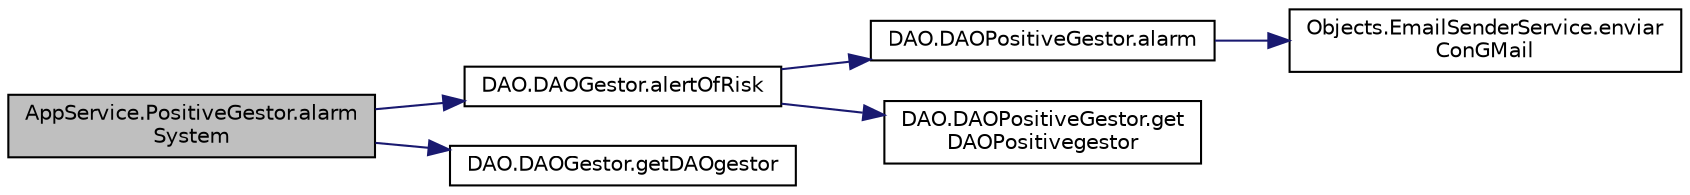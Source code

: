 digraph "AppService.PositiveGestor.alarmSystem"
{
 // LATEX_PDF_SIZE
  edge [fontname="Helvetica",fontsize="10",labelfontname="Helvetica",labelfontsize="10"];
  node [fontname="Helvetica",fontsize="10",shape=record];
  rankdir="LR";
  Node1 [label="AppService.PositiveGestor.alarm\lSystem",height=0.2,width=0.4,color="black", fillcolor="grey75", style="filled", fontcolor="black",tooltip=" "];
  Node1 -> Node2 [color="midnightblue",fontsize="10",style="solid",fontname="Helvetica"];
  Node2 [label="DAO.DAOGestor.alertOfRisk",height=0.2,width=0.4,color="black", fillcolor="white", style="filled",URL="$class_d_a_o_1_1_d_a_o_gestor.html#a2805aab1cb1782a40a8ccc40ca30943e",tooltip=" "];
  Node2 -> Node3 [color="midnightblue",fontsize="10",style="solid",fontname="Helvetica"];
  Node3 [label="DAO.DAOPositiveGestor.alarm",height=0.2,width=0.4,color="black", fillcolor="white", style="filled",URL="$class_d_a_o_1_1_d_a_o_positive_gestor.html#a827b0b923e9d2cdec28e43a08b3193ca",tooltip=" "];
  Node3 -> Node4 [color="midnightblue",fontsize="10",style="solid",fontname="Helvetica"];
  Node4 [label="Objects.EmailSenderService.enviar\lConGMail",height=0.2,width=0.4,color="black", fillcolor="white", style="filled",URL="$class_objects_1_1_email_sender_service.html#a269a1a2a1571457bd0519bc5894a1022",tooltip=" "];
  Node2 -> Node5 [color="midnightblue",fontsize="10",style="solid",fontname="Helvetica"];
  Node5 [label="DAO.DAOPositiveGestor.get\lDAOPositivegestor",height=0.2,width=0.4,color="black", fillcolor="white", style="filled",URL="$class_d_a_o_1_1_d_a_o_positive_gestor.html#ab608a184e07cc7ce42feb0bf50645345",tooltip=" "];
  Node1 -> Node6 [color="midnightblue",fontsize="10",style="solid",fontname="Helvetica"];
  Node6 [label="DAO.DAOGestor.getDAOgestor",height=0.2,width=0.4,color="black", fillcolor="white", style="filled",URL="$class_d_a_o_1_1_d_a_o_gestor.html#a743ecb55529d951593438e513a023921",tooltip=" "];
}

